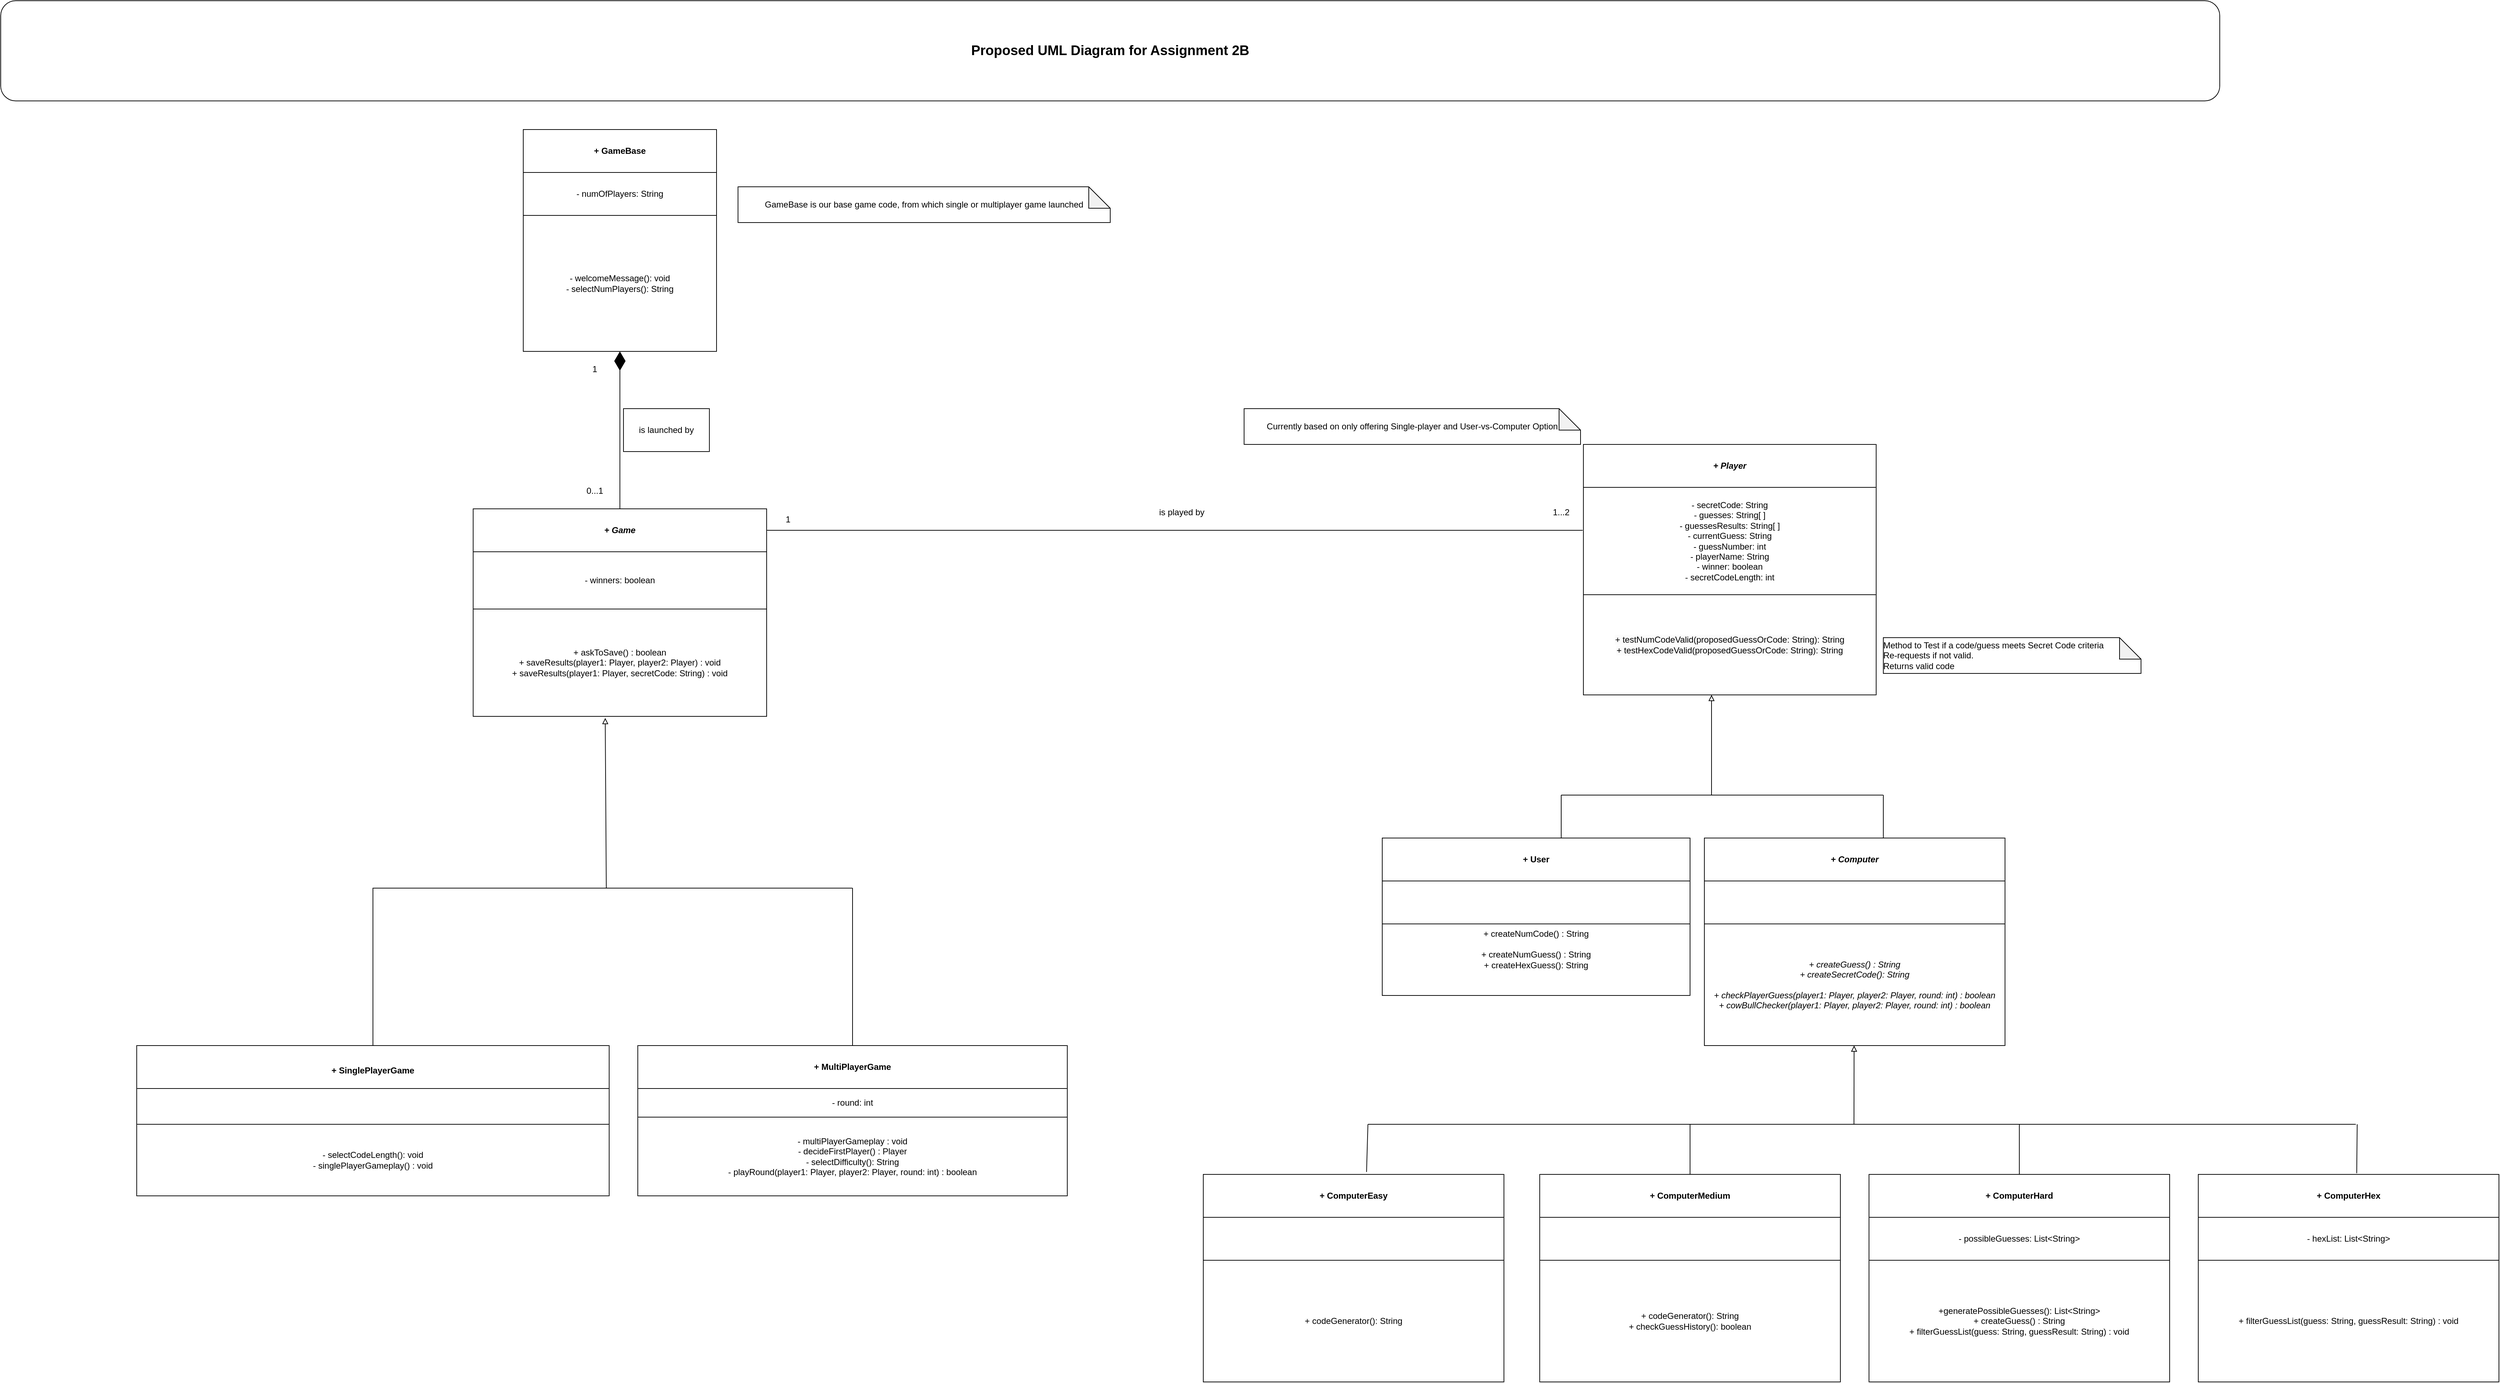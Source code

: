 <mxfile version="24.3.1" type="github">
  <diagram name="Page-1" id="k0b15O7BoX57XoeLq1dA">
    <mxGraphModel dx="2448" dy="2291" grid="1" gridSize="10" guides="1" tooltips="1" connect="1" arrows="1" fold="1" page="1" pageScale="1" pageWidth="827" pageHeight="1169" math="0" shadow="0">
      <root>
        <mxCell id="0" />
        <mxCell id="1" parent="0" />
        <mxCell id="XR4MavHLO2OCBJJE3bpX-2" value="&lt;i&gt;+ Player&lt;/i&gt;" style="rounded=0;whiteSpace=wrap;html=1;fontStyle=1" parent="1" vertex="1">
          <mxGeometry x="2351" y="430" width="409" height="60" as="geometry" />
        </mxCell>
        <mxCell id="XR4MavHLO2OCBJJE3bpX-3" value="&lt;div&gt;- secretCode: String&lt;/div&gt;&lt;div&gt;- guesses: String[ ]&lt;/div&gt;&lt;div&gt;- guessesResults: String[ ]&lt;/div&gt;&lt;div&gt;- currentGuess: String&lt;/div&gt;&lt;div&gt;- guessNumber: int&lt;/div&gt;&lt;div&gt;- playerName: String&lt;/div&gt;&lt;div&gt;- winner: boolean&lt;/div&gt;&lt;div&gt;- secretCodeLength: int&lt;/div&gt;" style="rounded=0;whiteSpace=wrap;html=1;" parent="1" vertex="1">
          <mxGeometry x="2351" y="490" width="409" height="150" as="geometry" />
        </mxCell>
        <mxCell id="XR4MavHLO2OCBJJE3bpX-4" value="&lt;span style=&quot;caret-color: rgb(0, 0, 0); color: rgb(0, 0, 0); font-family: Helvetica; font-size: 12px; font-style: normal; font-variant-caps: normal; font-weight: 400; letter-spacing: normal; orphans: auto; text-align: center; text-indent: 0px; text-transform: none; white-space: normal; widows: auto; word-spacing: 0px; -webkit-text-stroke-width: 0px; background-color: rgb(251, 251, 251); text-decoration: none; display: inline !important; float: none;&quot;&gt;+ testNumCodeValid(proposedGuessOrCode: String): String&lt;/span&gt;&lt;div&gt;&lt;span style=&quot;caret-color: rgb(0, 0, 0); color: rgb(0, 0, 0); font-family: Helvetica; font-size: 12px; font-style: normal; font-variant-caps: normal; font-weight: 400; letter-spacing: normal; orphans: auto; text-align: center; text-indent: 0px; text-transform: none; white-space: normal; widows: auto; word-spacing: 0px; -webkit-text-stroke-width: 0px; background-color: rgb(251, 251, 251); text-decoration: none; display: inline !important; float: none;&quot;&gt;+ testHexCodeValid(proposedGuessOrCode: String): String&lt;br&gt;&lt;/span&gt;&lt;/div&gt;" style="rounded=0;whiteSpace=wrap;html=1;fontStyle=2" parent="1" vertex="1">
          <mxGeometry x="2351" y="640" width="409" height="140" as="geometry" />
        </mxCell>
        <mxCell id="XR4MavHLO2OCBJJE3bpX-5" value="" style="endArrow=none;html=1;rounded=0;" parent="1" edge="1">
          <mxGeometry width="50" height="50" relative="1" as="geometry">
            <mxPoint x="2320" y="980" as="sourcePoint" />
            <mxPoint x="2320" y="920" as="targetPoint" />
          </mxGeometry>
        </mxCell>
        <mxCell id="XR4MavHLO2OCBJJE3bpX-6" value="" style="endArrow=none;html=1;rounded=0;" parent="1" edge="1">
          <mxGeometry width="50" height="50" relative="1" as="geometry">
            <mxPoint x="2320" y="920" as="sourcePoint" />
            <mxPoint x="2570" y="920" as="targetPoint" />
          </mxGeometry>
        </mxCell>
        <mxCell id="XR4MavHLO2OCBJJE3bpX-7" value="" style="endArrow=none;html=1;rounded=0;" parent="1" edge="1">
          <mxGeometry width="50" height="50" relative="1" as="geometry">
            <mxPoint x="2570" y="920" as="sourcePoint" />
            <mxPoint x="2770" y="920" as="targetPoint" />
          </mxGeometry>
        </mxCell>
        <mxCell id="XR4MavHLO2OCBJJE3bpX-8" value="" style="endArrow=none;html=1;rounded=0;" parent="1" edge="1">
          <mxGeometry width="50" height="50" relative="1" as="geometry">
            <mxPoint x="2770" y="980" as="sourcePoint" />
            <mxPoint x="2770" y="920" as="targetPoint" />
          </mxGeometry>
        </mxCell>
        <mxCell id="XR4MavHLO2OCBJJE3bpX-9" value="" style="endArrow=block;html=1;rounded=0;endFill=0;entryX=0.431;entryY=1.025;entryDx=0;entryDy=0;entryPerimeter=0;" parent="1" edge="1">
          <mxGeometry width="50" height="50" relative="1" as="geometry">
            <mxPoint x="2530" y="920" as="sourcePoint" />
            <mxPoint x="2529.999" y="780" as="targetPoint" />
          </mxGeometry>
        </mxCell>
        <mxCell id="XR4MavHLO2OCBJJE3bpX-10" value="+ User" style="rounded=0;whiteSpace=wrap;html=1;fontStyle=1" parent="1" vertex="1">
          <mxGeometry x="2070" y="980" width="430" height="60" as="geometry" />
        </mxCell>
        <mxCell id="XR4MavHLO2OCBJJE3bpX-11" value="" style="rounded=0;whiteSpace=wrap;html=1;" parent="1" vertex="1">
          <mxGeometry x="2070" y="1040" width="430" height="60" as="geometry" />
        </mxCell>
        <mxCell id="XR4MavHLO2OCBJJE3bpX-12" value="&lt;div&gt;&lt;div style=&quot;font-size: 12.0px;&quot;&gt;+ createNumCode() : String&lt;/div&gt;&lt;div style=&quot;font-size: 12.0px;&quot;&gt;&lt;br&gt;&lt;/div&gt;&lt;div style=&quot;font-size: 12.0px;&quot;&gt;+ createNumGuess() : String&lt;/div&gt;&lt;/div&gt;&lt;div style=&quot;font-size: 12.0px;&quot;&gt;+ createHexGuess(): String&lt;/div&gt;&lt;div style=&quot;font-size: 12.0px;&quot;&gt;&lt;br&gt;&lt;/div&gt;&lt;div style=&quot;font-size: 12.0px;&quot;&gt;&lt;br&gt;&lt;/div&gt;" style="rounded=0;whiteSpace=wrap;html=1;" parent="1" vertex="1">
          <mxGeometry x="2070" y="1100" width="430" height="100" as="geometry" />
        </mxCell>
        <mxCell id="XR4MavHLO2OCBJJE3bpX-13" value="&lt;i&gt;+ Computer&lt;/i&gt;" style="rounded=0;whiteSpace=wrap;html=1;fontStyle=1" parent="1" vertex="1">
          <mxGeometry x="2520" y="980" width="420" height="60" as="geometry" />
        </mxCell>
        <mxCell id="XR4MavHLO2OCBJJE3bpX-14" value="" style="rounded=0;whiteSpace=wrap;html=1;" parent="1" vertex="1">
          <mxGeometry x="2520" y="1040" width="420" height="60" as="geometry" />
        </mxCell>
        <mxCell id="XR4MavHLO2OCBJJE3bpX-15" value="&lt;div&gt;&lt;span style=&quot;font-size: 12.0px;&quot;&gt;&lt;i&gt;+ createGuess() : String&lt;/i&gt;&lt;/span&gt;&lt;br&gt;&lt;/div&gt;&lt;div&gt;&lt;span style=&quot;font-size: 12.0px;&quot;&gt;&lt;i&gt;+ createSecretCode(): String&lt;/i&gt;&lt;/span&gt;&lt;/div&gt;&lt;div&gt;&lt;span style=&quot;font-size: 12.0px;&quot;&gt;&lt;i&gt;&lt;br&gt;&lt;/i&gt;&lt;/span&gt;&lt;/div&gt;&lt;div&gt;&lt;div&gt;&lt;i&gt;+ checkPlayerGuess(player1: Player, player2: Player, round: int) : boolean&lt;br&gt;&lt;/i&gt;&lt;/div&gt;&lt;div&gt;&lt;i&gt;+ cowBullChecker&lt;span style=&quot;font-size: 12.0px;&quot;&gt;(player1: Player, player2: Player, round: int) : boolean&lt;/span&gt;&lt;/i&gt;&lt;/div&gt;&lt;/div&gt;" style="rounded=0;whiteSpace=wrap;html=1;" parent="1" vertex="1">
          <mxGeometry x="2520" y="1100" width="420" height="170" as="geometry" />
        </mxCell>
        <mxCell id="XR4MavHLO2OCBJJE3bpX-16" value="" style="endArrow=none;html=1;rounded=0;exitX=1;exitY=0.5;exitDx=0;exitDy=0;" parent="1" source="XR4MavHLO2OCBJJE3bpX-37" edge="1">
          <mxGeometry width="50" height="50" relative="1" as="geometry">
            <mxPoint x="1816" y="548.75" as="sourcePoint" />
            <mxPoint x="2350" y="550" as="targetPoint" />
          </mxGeometry>
        </mxCell>
        <mxCell id="XR4MavHLO2OCBJJE3bpX-17" value="+ GameBase" style="rounded=0;whiteSpace=wrap;html=1;fontStyle=1" parent="1" vertex="1">
          <mxGeometry x="870" y="-10" width="270" height="60" as="geometry" />
        </mxCell>
        <mxCell id="XR4MavHLO2OCBJJE3bpX-18" value="&lt;div&gt;- numOfPlayers: String&lt;/div&gt;" style="rounded=0;whiteSpace=wrap;html=1;" parent="1" vertex="1">
          <mxGeometry x="870" y="50" width="270" height="60" as="geometry" />
        </mxCell>
        <mxCell id="XR4MavHLO2OCBJJE3bpX-19" value="&lt;div&gt;- welcomeMessage(): void&lt;/div&gt;&lt;div&gt;- selectNumPlayers(): String&lt;/div&gt;" style="rounded=0;whiteSpace=wrap;html=1;" parent="1" vertex="1">
          <mxGeometry x="870" y="110" width="270" height="190" as="geometry" />
        </mxCell>
        <mxCell id="XR4MavHLO2OCBJJE3bpX-20" value="1" style="text;html=1;align=center;verticalAlign=middle;whiteSpace=wrap;rounded=0;" parent="1" vertex="1">
          <mxGeometry x="1210" y="520" width="60" height="30" as="geometry" />
        </mxCell>
        <mxCell id="XR4MavHLO2OCBJJE3bpX-21" value="1...2" style="text;html=1;align=center;verticalAlign=middle;whiteSpace=wrap;rounded=0;" parent="1" vertex="1">
          <mxGeometry x="2290" y="510" width="60" height="30" as="geometry" />
        </mxCell>
        <mxCell id="XR4MavHLO2OCBJJE3bpX-22" value="+ SinglePlayerGame" style="rounded=0;whiteSpace=wrap;html=1;fontStyle=1" parent="1" vertex="1">
          <mxGeometry x="330" y="1270" width="660" height="70" as="geometry" />
        </mxCell>
        <mxCell id="XR4MavHLO2OCBJJE3bpX-23" value="" style="rounded=0;whiteSpace=wrap;html=1;" parent="1" vertex="1">
          <mxGeometry x="330" y="1330" width="660" height="50" as="geometry" />
        </mxCell>
        <mxCell id="XR4MavHLO2OCBJJE3bpX-24" value="&lt;div&gt;&lt;span style=&quot;font-size: 12.0px;&quot;&gt;- selectCodeLength(): void&lt;/span&gt;&lt;br&gt;&lt;/div&gt;-&amp;nbsp;singlePlayerGameplay() : void" style="rounded=0;whiteSpace=wrap;html=1;" parent="1" vertex="1">
          <mxGeometry x="330" y="1380" width="660" height="100" as="geometry" />
        </mxCell>
        <mxCell id="XR4MavHLO2OCBJJE3bpX-25" value="+ MultiPlayerGame" style="rounded=0;whiteSpace=wrap;html=1;fontStyle=1" parent="1" vertex="1">
          <mxGeometry x="1030" y="1270" width="600" height="60" as="geometry" />
        </mxCell>
        <mxCell id="XR4MavHLO2OCBJJE3bpX-26" value="- round: int" style="rounded=0;whiteSpace=wrap;html=1;" parent="1" vertex="1">
          <mxGeometry x="1030" y="1330" width="600" height="40" as="geometry" />
        </mxCell>
        <mxCell id="XR4MavHLO2OCBJJE3bpX-27" value="" style="endArrow=diamondThin;endFill=1;endSize=24;html=1;rounded=0;entryX=0.5;entryY=1;entryDx=0;entryDy=0;exitX=0.5;exitY=0;exitDx=0;exitDy=0;" parent="1" source="XR4MavHLO2OCBJJE3bpX-37" target="XR4MavHLO2OCBJJE3bpX-19" edge="1">
          <mxGeometry width="160" relative="1" as="geometry">
            <mxPoint x="1180" y="611" as="sourcePoint" />
            <mxPoint x="1540" y="611" as="targetPoint" />
          </mxGeometry>
        </mxCell>
        <mxCell id="XR4MavHLO2OCBJJE3bpX-28" value="1" style="text;html=1;align=center;verticalAlign=middle;whiteSpace=wrap;rounded=0;" parent="1" vertex="1">
          <mxGeometry x="940" y="310" width="60" height="30" as="geometry" />
        </mxCell>
        <mxCell id="XR4MavHLO2OCBJJE3bpX-29" value="0...1" style="text;html=1;align=center;verticalAlign=middle;whiteSpace=wrap;rounded=0;" parent="1" vertex="1">
          <mxGeometry x="940" y="482.5" width="60" height="25" as="geometry" />
        </mxCell>
        <mxCell id="XR4MavHLO2OCBJJE3bpX-30" value="&lt;div&gt;- multiPlayerGameplay : void&lt;/div&gt;&lt;div&gt;- decideFirstPlayer() : Player&lt;/div&gt;&lt;div&gt;- selectDifficulty(): String&lt;br&gt;&lt;/div&gt;&lt;div&gt;- playRound(player1: Player, player2: Player, round: int) : boolean&lt;/div&gt;" style="rounded=0;whiteSpace=wrap;html=1;" parent="1" vertex="1">
          <mxGeometry x="1030" y="1370" width="600" height="110" as="geometry" />
        </mxCell>
        <mxCell id="XR4MavHLO2OCBJJE3bpX-31" value="is played by" style="text;html=1;align=center;verticalAlign=middle;whiteSpace=wrap;rounded=0;" parent="1" vertex="1">
          <mxGeometry x="1740" y="510" width="100" height="30" as="geometry" />
        </mxCell>
        <mxCell id="XR4MavHLO2OCBJJE3bpX-33" value="&lt;span style=&quot;font-size: 12.0px; white-space: nowrap;&quot;&gt;Currently based on only offering Single-player and User-vs-Computer Option&lt;/span&gt;" style="shape=note;whiteSpace=wrap;html=1;backgroundOutline=1;darkOpacity=0.05;resizable=1;autosize=0;overflow=width;snapToPoint=0;" parent="1" vertex="1">
          <mxGeometry x="1877" y="380" width="470" height="50" as="geometry" />
        </mxCell>
        <mxCell id="XR4MavHLO2OCBJJE3bpX-34" value="&lt;span style=&quot;text-wrap-mode: nowrap;&quot;&gt;GameBase is our base game code, from which single or multiplayer game launched&lt;/span&gt;" style="shape=note;whiteSpace=wrap;html=1;backgroundOutline=1;darkOpacity=0.05;resizable=1;autosize=0;overflow=width;snapToPoint=0;" parent="1" vertex="1">
          <mxGeometry x="1170" y="70" width="520" height="50" as="geometry" />
        </mxCell>
        <mxCell id="XR4MavHLO2OCBJJE3bpX-35" value="" style="endArrow=block;html=1;rounded=0;endFill=0;entryX=0.45;entryY=1.015;entryDx=0;entryDy=0;entryPerimeter=0;exitX=0.5;exitY=0;exitDx=0;exitDy=0;" parent="1" source="XR4MavHLO2OCBJJE3bpX-22" target="XR4MavHLO2OCBJJE3bpX-42" edge="1">
          <mxGeometry width="50" height="50" relative="1" as="geometry">
            <mxPoint x="450" y="1280" as="sourcePoint" />
            <mxPoint x="986" y="820" as="targetPoint" />
            <Array as="points">
              <mxPoint x="660" y="1050" />
              <mxPoint x="986" y="1050" />
            </Array>
          </mxGeometry>
        </mxCell>
        <mxCell id="XR4MavHLO2OCBJJE3bpX-36" value="" style="endArrow=none;html=1;rounded=0;" parent="1" edge="1">
          <mxGeometry width="50" height="50" relative="1" as="geometry">
            <mxPoint x="980" y="1050" as="sourcePoint" />
            <mxPoint x="1330" y="1050" as="targetPoint" />
          </mxGeometry>
        </mxCell>
        <mxCell id="XR4MavHLO2OCBJJE3bpX-37" value="&lt;i&gt;+ Game&lt;/i&gt;" style="rounded=0;whiteSpace=wrap;html=1;fontStyle=1" parent="1" vertex="1">
          <mxGeometry x="800" y="520" width="410" height="60" as="geometry" />
        </mxCell>
        <mxCell id="XR4MavHLO2OCBJJE3bpX-38" value="" style="endArrow=none;html=1;rounded=0;exitX=0.5;exitY=0;exitDx=0;exitDy=0;" parent="1" source="XR4MavHLO2OCBJJE3bpX-25" edge="1">
          <mxGeometry width="50" height="50" relative="1" as="geometry">
            <mxPoint x="1530" y="1270" as="sourcePoint" />
            <mxPoint x="1330" y="1050" as="targetPoint" />
          </mxGeometry>
        </mxCell>
        <mxCell id="XR4MavHLO2OCBJJE3bpX-39" value="&lt;font style=&quot;font-size: 19px;&quot;&gt;&lt;b&gt;Proposed UML Diagram for Assignment 2B&lt;/b&gt;&lt;/font&gt;" style="rounded=1;whiteSpace=wrap;html=1;" parent="1" vertex="1">
          <mxGeometry x="140" y="-190" width="3100" height="140" as="geometry" />
        </mxCell>
        <mxCell id="XR4MavHLO2OCBJJE3bpX-40" value="is launched by" style="rounded=0;whiteSpace=wrap;html=1;" parent="1" vertex="1">
          <mxGeometry x="1010" y="380" width="120" height="60" as="geometry" />
        </mxCell>
        <mxCell id="XR4MavHLO2OCBJJE3bpX-41" value="- winners: boolean" style="rounded=0;whiteSpace=wrap;html=1;" parent="1" vertex="1">
          <mxGeometry x="800" y="580" width="410" height="80" as="geometry" />
        </mxCell>
        <mxCell id="XR4MavHLO2OCBJJE3bpX-42" value="&lt;div&gt;&lt;span style=&quot;font-size: 12.0px;&quot;&gt;+ askToSave() : boolean&lt;/span&gt;&lt;br&gt;&lt;/div&gt;&lt;div&gt;&lt;span style=&quot;font-size: 12.0px;&quot;&gt;+ saveResults(player1: Player, player2: Player) : void&lt;/span&gt;&lt;/div&gt;&lt;div&gt;&lt;span style=&quot;font-size: 12.0px;&quot;&gt;+ saveResults(player1: Player, secretCode: String) : void&lt;/span&gt;&lt;/div&gt;" style="rounded=0;whiteSpace=wrap;html=1;" parent="1" vertex="1">
          <mxGeometry x="800" y="660" width="410" height="150" as="geometry" />
        </mxCell>
        <mxCell id="XR4MavHLO2OCBJJE3bpX-43" value="Method to Test if a code/guess meets Secret Code criteria&amp;nbsp;&lt;div&gt;Re-requests if not valid.&lt;div&gt;&lt;span style=&quot;font-size: 12px;&quot;&gt;Returns valid code&amp;nbsp;&lt;/span&gt;&lt;/div&gt;&lt;/div&gt;" style="shape=note;whiteSpace=wrap;html=1;backgroundOutline=1;darkOpacity=0.05;resizable=1;autosize=0;overflow=width;snapToPoint=0;align=left;spacingLeft=0;spacing=2;" parent="1" vertex="1">
          <mxGeometry x="2770" y="700" width="360" height="50" as="geometry" />
        </mxCell>
        <mxCell id="02xlhmb3b4sPCXEWrW8h-1" value="+ ComputerHard" style="rounded=0;whiteSpace=wrap;html=1;fontStyle=1" parent="1" vertex="1">
          <mxGeometry x="2750" y="1450" width="420" height="60" as="geometry" />
        </mxCell>
        <mxCell id="02xlhmb3b4sPCXEWrW8h-2" value="- possibleGuesses: List&amp;lt;String&amp;gt;" style="rounded=0;whiteSpace=wrap;html=1;" parent="1" vertex="1">
          <mxGeometry x="2750" y="1510" width="420" height="60" as="geometry" />
        </mxCell>
        <mxCell id="02xlhmb3b4sPCXEWrW8h-4" value="+ ComputerMedium" style="rounded=0;whiteSpace=wrap;html=1;fontStyle=1" parent="1" vertex="1">
          <mxGeometry x="2290" y="1450" width="420" height="60" as="geometry" />
        </mxCell>
        <mxCell id="02xlhmb3b4sPCXEWrW8h-5" value="" style="rounded=0;whiteSpace=wrap;html=1;" parent="1" vertex="1">
          <mxGeometry x="2290" y="1510" width="420" height="60" as="geometry" />
        </mxCell>
        <mxCell id="02xlhmb3b4sPCXEWrW8h-6" value="&lt;div&gt;&lt;span style=&quot;font-size: 12.0px;&quot;&gt;+ codeGenerator(): String&lt;/span&gt;&lt;br&gt;&lt;/div&gt;&lt;div style=&quot;font-size: 12.0px;&quot;&gt;+ checkGuessHistory(): boolean&lt;/div&gt;" style="rounded=0;whiteSpace=wrap;html=1;" parent="1" vertex="1">
          <mxGeometry x="2290" y="1570" width="420" height="170" as="geometry" />
        </mxCell>
        <mxCell id="02xlhmb3b4sPCXEWrW8h-7" value="+ ComputerEasy" style="rounded=0;whiteSpace=wrap;html=1;fontStyle=1" parent="1" vertex="1">
          <mxGeometry x="1820" y="1450" width="420" height="60" as="geometry" />
        </mxCell>
        <mxCell id="02xlhmb3b4sPCXEWrW8h-8" value="" style="rounded=0;whiteSpace=wrap;html=1;" parent="1" vertex="1">
          <mxGeometry x="1820" y="1510" width="420" height="60" as="geometry" />
        </mxCell>
        <mxCell id="02xlhmb3b4sPCXEWrW8h-9" value="&lt;div&gt;&lt;span style=&quot;font-size: 12.0px;&quot;&gt;+ codeGenerator(): String&lt;/span&gt;&lt;br&gt;&lt;/div&gt;" style="rounded=0;whiteSpace=wrap;html=1;" parent="1" vertex="1">
          <mxGeometry x="1820" y="1570" width="420" height="170" as="geometry" />
        </mxCell>
        <mxCell id="02xlhmb3b4sPCXEWrW8h-10" value="&lt;div&gt;&lt;span style=&quot;font-size: 12.0px;&quot;&gt;+generatePossibleGuesses(): List&amp;lt;String&amp;gt;&lt;/span&gt;&lt;/div&gt;&lt;div&gt;&lt;span style=&quot;font-size: 12.0px;&quot;&gt;+ createGuess() : String&lt;/span&gt;&lt;br&gt;&lt;/div&gt;&lt;div style=&quot;font-size: 12.0px;&quot;&gt;&lt;span style=&quot;font-size: 12.0px;&quot;&gt;+ filterGuessList(guess: String, guessResult: String) : void&lt;/span&gt;&lt;/div&gt;" style="rounded=0;whiteSpace=wrap;html=1;" parent="1" vertex="1">
          <mxGeometry x="2750" y="1570" width="420" height="170" as="geometry" />
        </mxCell>
        <mxCell id="02xlhmb3b4sPCXEWrW8h-11" value="+ ComputerHex" style="rounded=0;whiteSpace=wrap;html=1;fontStyle=1" parent="1" vertex="1">
          <mxGeometry x="3210" y="1450" width="420" height="60" as="geometry" />
        </mxCell>
        <mxCell id="02xlhmb3b4sPCXEWrW8h-12" value="&lt;div&gt;- hexList: List&amp;lt;String&amp;gt;&lt;/div&gt;" style="rounded=0;whiteSpace=wrap;html=1;" parent="1" vertex="1">
          <mxGeometry x="3210" y="1510" width="420" height="60" as="geometry" />
        </mxCell>
        <mxCell id="02xlhmb3b4sPCXEWrW8h-13" value="&lt;div&gt;&lt;span style=&quot;font-size: 12.0px;&quot;&gt;+ filterGuessList(guess: String, guessResult: String) : void&lt;/span&gt;&lt;/div&gt;" style="rounded=0;whiteSpace=wrap;html=1;" parent="1" vertex="1">
          <mxGeometry x="3210" y="1570" width="420" height="170" as="geometry" />
        </mxCell>
        <mxCell id="02xlhmb3b4sPCXEWrW8h-14" value="" style="endArrow=block;html=1;rounded=0;endFill=0;entryX=0.431;entryY=1.025;entryDx=0;entryDy=0;entryPerimeter=0;" parent="1" edge="1">
          <mxGeometry width="50" height="50" relative="1" as="geometry">
            <mxPoint x="2729" y="1380" as="sourcePoint" />
            <mxPoint x="2729.169" y="1270" as="targetPoint" />
          </mxGeometry>
        </mxCell>
        <mxCell id="02xlhmb3b4sPCXEWrW8h-18" value="" style="endArrow=none;html=1;rounded=0;" parent="1" edge="1">
          <mxGeometry width="50" height="50" relative="1" as="geometry">
            <mxPoint x="2050" y="1380" as="sourcePoint" />
            <mxPoint x="3430" y="1380" as="targetPoint" />
          </mxGeometry>
        </mxCell>
        <mxCell id="02xlhmb3b4sPCXEWrW8h-20" value="" style="endArrow=none;html=1;rounded=0;exitX=0.543;exitY=-0.056;exitDx=0;exitDy=0;exitPerimeter=0;" parent="1" source="02xlhmb3b4sPCXEWrW8h-7" edge="1">
          <mxGeometry width="50" height="50" relative="1" as="geometry">
            <mxPoint x="2050" y="1440" as="sourcePoint" />
            <mxPoint x="2050" y="1380" as="targetPoint" />
          </mxGeometry>
        </mxCell>
        <mxCell id="02xlhmb3b4sPCXEWrW8h-21" value="" style="endArrow=none;html=1;rounded=0;exitX=0.5;exitY=0;exitDx=0;exitDy=0;" parent="1" source="02xlhmb3b4sPCXEWrW8h-4" edge="1">
          <mxGeometry width="50" height="50" relative="1" as="geometry">
            <mxPoint x="2520" y="1450" as="sourcePoint" />
            <mxPoint x="2500" y="1380" as="targetPoint" />
          </mxGeometry>
        </mxCell>
        <mxCell id="02xlhmb3b4sPCXEWrW8h-22" value="" style="endArrow=none;html=1;rounded=0;exitX=0.5;exitY=0;exitDx=0;exitDy=0;" parent="1" source="02xlhmb3b4sPCXEWrW8h-1" edge="1">
          <mxGeometry width="50" height="50" relative="1" as="geometry">
            <mxPoint x="2956" y="1450" as="sourcePoint" />
            <mxPoint x="2960" y="1380" as="targetPoint" />
          </mxGeometry>
        </mxCell>
        <mxCell id="02xlhmb3b4sPCXEWrW8h-23" value="" style="endArrow=none;html=1;rounded=0;exitX=0.527;exitY=-0.028;exitDx=0;exitDy=0;exitPerimeter=0;" parent="1" source="02xlhmb3b4sPCXEWrW8h-11" edge="1">
          <mxGeometry width="50" height="50" relative="1" as="geometry">
            <mxPoint x="3440" y="1460" as="sourcePoint" />
            <mxPoint x="3432" y="1380" as="targetPoint" />
          </mxGeometry>
        </mxCell>
      </root>
    </mxGraphModel>
  </diagram>
</mxfile>
